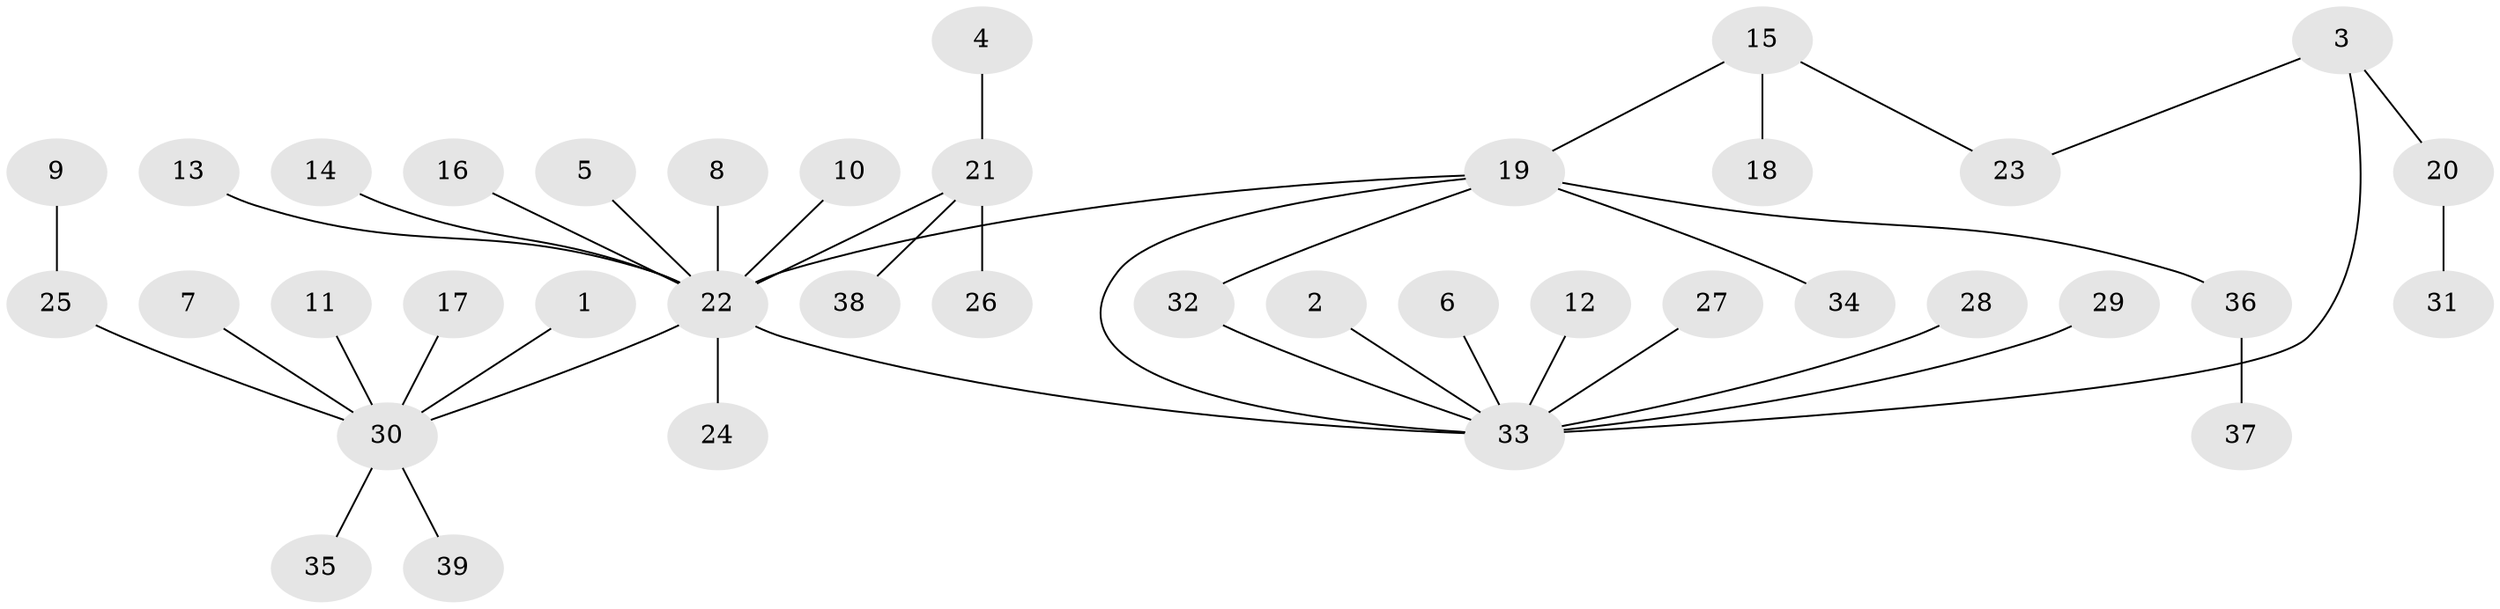 // original degree distribution, {8: 0.013157894736842105, 14: 0.013157894736842105, 3: 0.07894736842105263, 4: 0.07894736842105263, 5: 0.013157894736842105, 12: 0.013157894736842105, 1: 0.6710526315789473, 10: 0.013157894736842105, 2: 0.10526315789473684}
// Generated by graph-tools (version 1.1) at 2025/01/03/09/25 03:01:47]
// undirected, 39 vertices, 41 edges
graph export_dot {
graph [start="1"]
  node [color=gray90,style=filled];
  1;
  2;
  3;
  4;
  5;
  6;
  7;
  8;
  9;
  10;
  11;
  12;
  13;
  14;
  15;
  16;
  17;
  18;
  19;
  20;
  21;
  22;
  23;
  24;
  25;
  26;
  27;
  28;
  29;
  30;
  31;
  32;
  33;
  34;
  35;
  36;
  37;
  38;
  39;
  1 -- 30 [weight=1.0];
  2 -- 33 [weight=1.0];
  3 -- 20 [weight=1.0];
  3 -- 23 [weight=1.0];
  3 -- 33 [weight=1.0];
  4 -- 21 [weight=1.0];
  5 -- 22 [weight=1.0];
  6 -- 33 [weight=1.0];
  7 -- 30 [weight=1.0];
  8 -- 22 [weight=1.0];
  9 -- 25 [weight=1.0];
  10 -- 22 [weight=1.0];
  11 -- 30 [weight=1.0];
  12 -- 33 [weight=1.0];
  13 -- 22 [weight=1.0];
  14 -- 22 [weight=1.0];
  15 -- 18 [weight=1.0];
  15 -- 19 [weight=1.0];
  15 -- 23 [weight=1.0];
  16 -- 22 [weight=1.0];
  17 -- 30 [weight=1.0];
  19 -- 22 [weight=1.0];
  19 -- 32 [weight=1.0];
  19 -- 33 [weight=1.0];
  19 -- 34 [weight=1.0];
  19 -- 36 [weight=1.0];
  20 -- 31 [weight=1.0];
  21 -- 22 [weight=2.0];
  21 -- 26 [weight=1.0];
  21 -- 38 [weight=1.0];
  22 -- 24 [weight=1.0];
  22 -- 30 [weight=1.0];
  22 -- 33 [weight=1.0];
  25 -- 30 [weight=1.0];
  27 -- 33 [weight=1.0];
  28 -- 33 [weight=1.0];
  29 -- 33 [weight=1.0];
  30 -- 35 [weight=1.0];
  30 -- 39 [weight=1.0];
  32 -- 33 [weight=1.0];
  36 -- 37 [weight=1.0];
}

